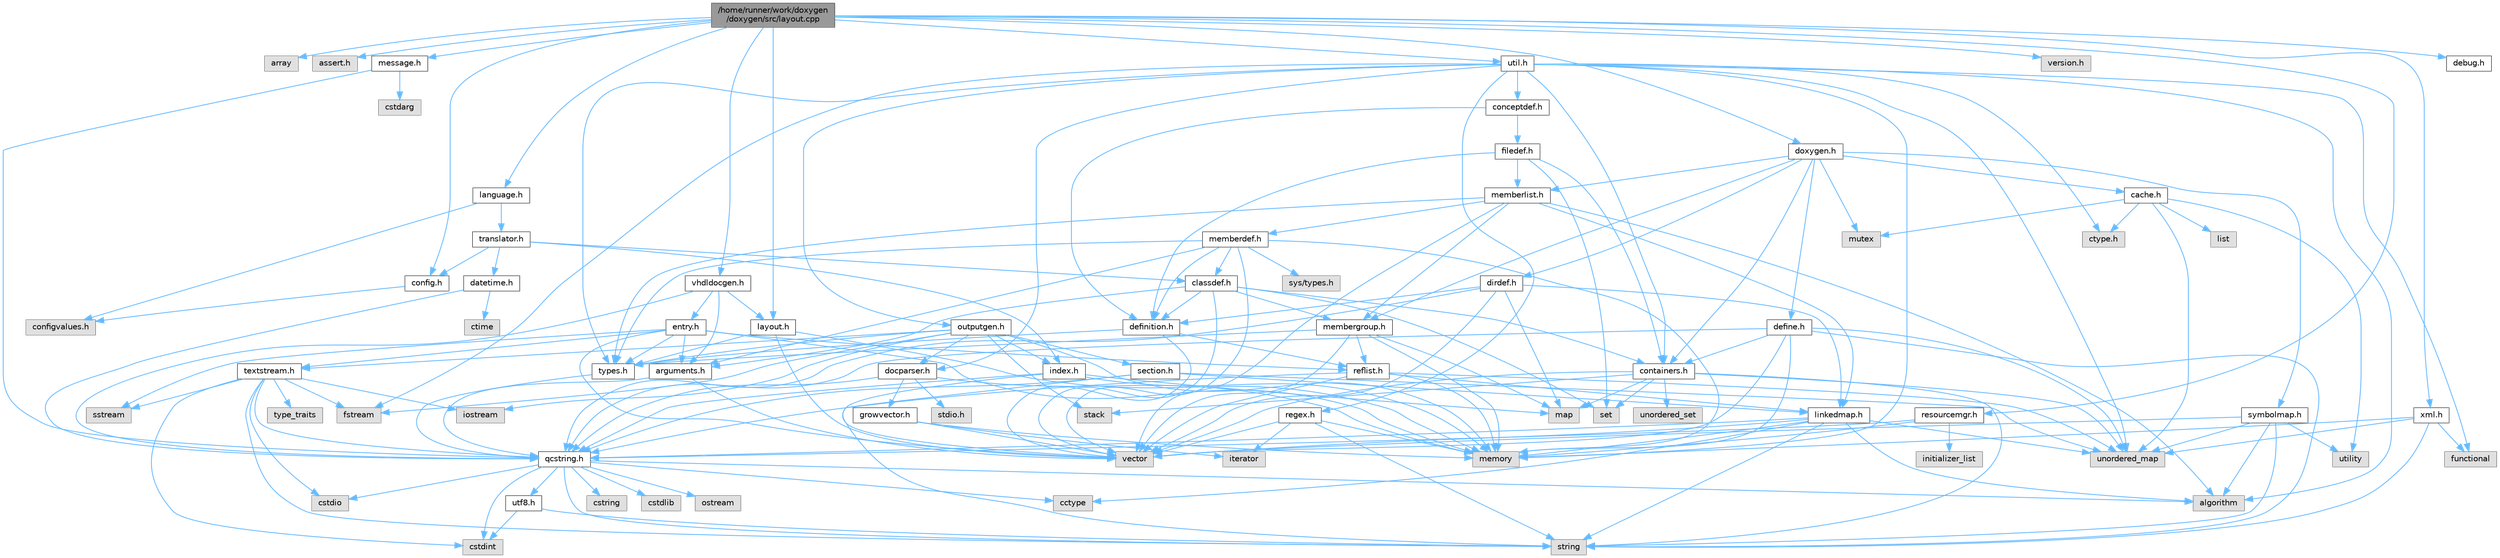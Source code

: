 digraph "/home/runner/work/doxygen/doxygen/src/layout.cpp"
{
 // INTERACTIVE_SVG=YES
 // LATEX_PDF_SIZE
  bgcolor="transparent";
  edge [fontname=Helvetica,fontsize=10,labelfontname=Helvetica,labelfontsize=10];
  node [fontname=Helvetica,fontsize=10,shape=box,height=0.2,width=0.4];
  Node1 [label="/home/runner/work/doxygen\l/doxygen/src/layout.cpp",height=0.2,width=0.4,color="gray40", fillcolor="grey60", style="filled", fontcolor="black",tooltip=" "];
  Node1 -> Node2 [color="steelblue1",style="solid"];
  Node2 [label="array",height=0.2,width=0.4,color="grey60", fillcolor="#E0E0E0", style="filled",tooltip=" "];
  Node1 -> Node3 [color="steelblue1",style="solid"];
  Node3 [label="assert.h",height=0.2,width=0.4,color="grey60", fillcolor="#E0E0E0", style="filled",tooltip=" "];
  Node1 -> Node4 [color="steelblue1",style="solid"];
  Node4 [label="layout.h",height=0.2,width=0.4,color="grey40", fillcolor="white", style="filled",URL="$db/d51/layout_8h.html",tooltip=" "];
  Node4 -> Node5 [color="steelblue1",style="solid"];
  Node5 [label="memory",height=0.2,width=0.4,color="grey60", fillcolor="#E0E0E0", style="filled",tooltip=" "];
  Node4 -> Node6 [color="steelblue1",style="solid"];
  Node6 [label="vector",height=0.2,width=0.4,color="grey60", fillcolor="#E0E0E0", style="filled",tooltip=" "];
  Node4 -> Node7 [color="steelblue1",style="solid"];
  Node7 [label="types.h",height=0.2,width=0.4,color="grey40", fillcolor="white", style="filled",URL="$d9/d49/types_8h.html",tooltip="This file contains a number of basic enums and types."];
  Node7 -> Node8 [color="steelblue1",style="solid"];
  Node8 [label="qcstring.h",height=0.2,width=0.4,color="grey40", fillcolor="white", style="filled",URL="$d7/d5c/qcstring_8h.html",tooltip=" "];
  Node8 -> Node9 [color="steelblue1",style="solid"];
  Node9 [label="string",height=0.2,width=0.4,color="grey60", fillcolor="#E0E0E0", style="filled",tooltip=" "];
  Node8 -> Node10 [color="steelblue1",style="solid"];
  Node10 [label="algorithm",height=0.2,width=0.4,color="grey60", fillcolor="#E0E0E0", style="filled",tooltip=" "];
  Node8 -> Node11 [color="steelblue1",style="solid"];
  Node11 [label="cctype",height=0.2,width=0.4,color="grey60", fillcolor="#E0E0E0", style="filled",tooltip=" "];
  Node8 -> Node12 [color="steelblue1",style="solid"];
  Node12 [label="cstring",height=0.2,width=0.4,color="grey60", fillcolor="#E0E0E0", style="filled",tooltip=" "];
  Node8 -> Node13 [color="steelblue1",style="solid"];
  Node13 [label="cstdio",height=0.2,width=0.4,color="grey60", fillcolor="#E0E0E0", style="filled",tooltip=" "];
  Node8 -> Node14 [color="steelblue1",style="solid"];
  Node14 [label="cstdlib",height=0.2,width=0.4,color="grey60", fillcolor="#E0E0E0", style="filled",tooltip=" "];
  Node8 -> Node15 [color="steelblue1",style="solid"];
  Node15 [label="cstdint",height=0.2,width=0.4,color="grey60", fillcolor="#E0E0E0", style="filled",tooltip=" "];
  Node8 -> Node16 [color="steelblue1",style="solid"];
  Node16 [label="ostream",height=0.2,width=0.4,color="grey60", fillcolor="#E0E0E0", style="filled",tooltip=" "];
  Node8 -> Node17 [color="steelblue1",style="solid"];
  Node17 [label="utf8.h",height=0.2,width=0.4,color="grey40", fillcolor="white", style="filled",URL="$db/d7c/utf8_8h.html",tooltip="Various UTF8 related helper functions."];
  Node17 -> Node15 [color="steelblue1",style="solid"];
  Node17 -> Node9 [color="steelblue1",style="solid"];
  Node1 -> Node18 [color="steelblue1",style="solid"];
  Node18 [label="message.h",height=0.2,width=0.4,color="grey40", fillcolor="white", style="filled",URL="$d2/d0d/message_8h.html",tooltip=" "];
  Node18 -> Node19 [color="steelblue1",style="solid"];
  Node19 [label="cstdarg",height=0.2,width=0.4,color="grey60", fillcolor="#E0E0E0", style="filled",tooltip=" "];
  Node18 -> Node8 [color="steelblue1",style="solid"];
  Node1 -> Node20 [color="steelblue1",style="solid"];
  Node20 [label="language.h",height=0.2,width=0.4,color="grey40", fillcolor="white", style="filled",URL="$d8/dce/language_8h.html",tooltip=" "];
  Node20 -> Node21 [color="steelblue1",style="solid"];
  Node21 [label="translator.h",height=0.2,width=0.4,color="grey40", fillcolor="white", style="filled",URL="$d9/df1/translator_8h.html",tooltip=" "];
  Node21 -> Node22 [color="steelblue1",style="solid"];
  Node22 [label="classdef.h",height=0.2,width=0.4,color="grey40", fillcolor="white", style="filled",URL="$d1/da6/classdef_8h.html",tooltip=" "];
  Node22 -> Node6 [color="steelblue1",style="solid"];
  Node22 -> Node23 [color="steelblue1",style="solid"];
  Node23 [label="set",height=0.2,width=0.4,color="grey60", fillcolor="#E0E0E0", style="filled",tooltip=" "];
  Node22 -> Node24 [color="steelblue1",style="solid"];
  Node24 [label="containers.h",height=0.2,width=0.4,color="grey40", fillcolor="white", style="filled",URL="$d5/d75/containers_8h.html",tooltip=" "];
  Node24 -> Node6 [color="steelblue1",style="solid"];
  Node24 -> Node9 [color="steelblue1",style="solid"];
  Node24 -> Node23 [color="steelblue1",style="solid"];
  Node24 -> Node25 [color="steelblue1",style="solid"];
  Node25 [label="map",height=0.2,width=0.4,color="grey60", fillcolor="#E0E0E0", style="filled",tooltip=" "];
  Node24 -> Node26 [color="steelblue1",style="solid"];
  Node26 [label="unordered_set",height=0.2,width=0.4,color="grey60", fillcolor="#E0E0E0", style="filled",tooltip=" "];
  Node24 -> Node27 [color="steelblue1",style="solid"];
  Node27 [label="unordered_map",height=0.2,width=0.4,color="grey60", fillcolor="#E0E0E0", style="filled",tooltip=" "];
  Node24 -> Node28 [color="steelblue1",style="solid"];
  Node28 [label="stack",height=0.2,width=0.4,color="grey60", fillcolor="#E0E0E0", style="filled",tooltip=" "];
  Node22 -> Node29 [color="steelblue1",style="solid"];
  Node29 [label="definition.h",height=0.2,width=0.4,color="grey40", fillcolor="white", style="filled",URL="$df/da1/definition_8h.html",tooltip=" "];
  Node29 -> Node6 [color="steelblue1",style="solid"];
  Node29 -> Node7 [color="steelblue1",style="solid"];
  Node29 -> Node30 [color="steelblue1",style="solid"];
  Node30 [label="reflist.h",height=0.2,width=0.4,color="grey40", fillcolor="white", style="filled",URL="$d1/d02/reflist_8h.html",tooltip=" "];
  Node30 -> Node6 [color="steelblue1",style="solid"];
  Node30 -> Node27 [color="steelblue1",style="solid"];
  Node30 -> Node5 [color="steelblue1",style="solid"];
  Node30 -> Node8 [color="steelblue1",style="solid"];
  Node30 -> Node31 [color="steelblue1",style="solid"];
  Node31 [label="linkedmap.h",height=0.2,width=0.4,color="grey40", fillcolor="white", style="filled",URL="$da/de1/linkedmap_8h.html",tooltip=" "];
  Node31 -> Node27 [color="steelblue1",style="solid"];
  Node31 -> Node6 [color="steelblue1",style="solid"];
  Node31 -> Node5 [color="steelblue1",style="solid"];
  Node31 -> Node9 [color="steelblue1",style="solid"];
  Node31 -> Node10 [color="steelblue1",style="solid"];
  Node31 -> Node11 [color="steelblue1",style="solid"];
  Node31 -> Node8 [color="steelblue1",style="solid"];
  Node22 -> Node32 [color="steelblue1",style="solid"];
  Node32 [label="arguments.h",height=0.2,width=0.4,color="grey40", fillcolor="white", style="filled",URL="$df/d9b/arguments_8h.html",tooltip=" "];
  Node32 -> Node6 [color="steelblue1",style="solid"];
  Node32 -> Node8 [color="steelblue1",style="solid"];
  Node22 -> Node33 [color="steelblue1",style="solid"];
  Node33 [label="membergroup.h",height=0.2,width=0.4,color="grey40", fillcolor="white", style="filled",URL="$d9/d11/membergroup_8h.html",tooltip=" "];
  Node33 -> Node6 [color="steelblue1",style="solid"];
  Node33 -> Node25 [color="steelblue1",style="solid"];
  Node33 -> Node5 [color="steelblue1",style="solid"];
  Node33 -> Node7 [color="steelblue1",style="solid"];
  Node33 -> Node30 [color="steelblue1",style="solid"];
  Node21 -> Node34 [color="steelblue1",style="solid"];
  Node34 [label="config.h",height=0.2,width=0.4,color="grey40", fillcolor="white", style="filled",URL="$db/d16/config_8h.html",tooltip=" "];
  Node34 -> Node35 [color="steelblue1",style="solid"];
  Node35 [label="configvalues.h",height=0.2,width=0.4,color="grey60", fillcolor="#E0E0E0", style="filled",tooltip=" "];
  Node21 -> Node36 [color="steelblue1",style="solid"];
  Node36 [label="datetime.h",height=0.2,width=0.4,color="grey40", fillcolor="white", style="filled",URL="$de/d1b/datetime_8h.html",tooltip=" "];
  Node36 -> Node37 [color="steelblue1",style="solid"];
  Node37 [label="ctime",height=0.2,width=0.4,color="grey60", fillcolor="#E0E0E0", style="filled",tooltip=" "];
  Node36 -> Node8 [color="steelblue1",style="solid"];
  Node21 -> Node38 [color="steelblue1",style="solid"];
  Node38 [label="index.h",height=0.2,width=0.4,color="grey40", fillcolor="white", style="filled",URL="$d1/db5/index_8h.html",tooltip=" "];
  Node38 -> Node5 [color="steelblue1",style="solid"];
  Node38 -> Node6 [color="steelblue1",style="solid"];
  Node38 -> Node25 [color="steelblue1",style="solid"];
  Node38 -> Node8 [color="steelblue1",style="solid"];
  Node20 -> Node35 [color="steelblue1",style="solid"];
  Node1 -> Node39 [color="steelblue1",style="solid"];
  Node39 [label="vhdldocgen.h",height=0.2,width=0.4,color="grey40", fillcolor="white", style="filled",URL="$dd/dec/vhdldocgen_8h.html",tooltip=" "];
  Node39 -> Node8 [color="steelblue1",style="solid"];
  Node39 -> Node4 [color="steelblue1",style="solid"];
  Node39 -> Node32 [color="steelblue1",style="solid"];
  Node39 -> Node40 [color="steelblue1",style="solid"];
  Node40 [label="entry.h",height=0.2,width=0.4,color="grey40", fillcolor="white", style="filled",URL="$d1/dc6/entry_8h.html",tooltip=" "];
  Node40 -> Node6 [color="steelblue1",style="solid"];
  Node40 -> Node5 [color="steelblue1",style="solid"];
  Node40 -> Node41 [color="steelblue1",style="solid"];
  Node41 [label="sstream",height=0.2,width=0.4,color="grey60", fillcolor="#E0E0E0", style="filled",tooltip=" "];
  Node40 -> Node7 [color="steelblue1",style="solid"];
  Node40 -> Node32 [color="steelblue1",style="solid"];
  Node40 -> Node30 [color="steelblue1",style="solid"];
  Node40 -> Node42 [color="steelblue1",style="solid"];
  Node42 [label="textstream.h",height=0.2,width=0.4,color="grey40", fillcolor="white", style="filled",URL="$d4/d7d/textstream_8h.html",tooltip=" "];
  Node42 -> Node9 [color="steelblue1",style="solid"];
  Node42 -> Node43 [color="steelblue1",style="solid"];
  Node43 [label="iostream",height=0.2,width=0.4,color="grey60", fillcolor="#E0E0E0", style="filled",tooltip=" "];
  Node42 -> Node41 [color="steelblue1",style="solid"];
  Node42 -> Node15 [color="steelblue1",style="solid"];
  Node42 -> Node13 [color="steelblue1",style="solid"];
  Node42 -> Node44 [color="steelblue1",style="solid"];
  Node44 [label="fstream",height=0.2,width=0.4,color="grey60", fillcolor="#E0E0E0", style="filled",tooltip=" "];
  Node42 -> Node45 [color="steelblue1",style="solid"];
  Node45 [label="type_traits",height=0.2,width=0.4,color="grey60", fillcolor="#E0E0E0", style="filled",tooltip=" "];
  Node42 -> Node8 [color="steelblue1",style="solid"];
  Node1 -> Node46 [color="steelblue1",style="solid"];
  Node46 [label="util.h",height=0.2,width=0.4,color="grey40", fillcolor="white", style="filled",URL="$d8/d3c/util_8h.html",tooltip="A bunch of utility functions."];
  Node46 -> Node5 [color="steelblue1",style="solid"];
  Node46 -> Node27 [color="steelblue1",style="solid"];
  Node46 -> Node10 [color="steelblue1",style="solid"];
  Node46 -> Node47 [color="steelblue1",style="solid"];
  Node47 [label="functional",height=0.2,width=0.4,color="grey60", fillcolor="#E0E0E0", style="filled",tooltip=" "];
  Node46 -> Node44 [color="steelblue1",style="solid"];
  Node46 -> Node48 [color="steelblue1",style="solid"];
  Node48 [label="ctype.h",height=0.2,width=0.4,color="grey60", fillcolor="#E0E0E0", style="filled",tooltip=" "];
  Node46 -> Node7 [color="steelblue1",style="solid"];
  Node46 -> Node49 [color="steelblue1",style="solid"];
  Node49 [label="docparser.h",height=0.2,width=0.4,color="grey40", fillcolor="white", style="filled",URL="$de/d9c/docparser_8h.html",tooltip=" "];
  Node49 -> Node50 [color="steelblue1",style="solid"];
  Node50 [label="stdio.h",height=0.2,width=0.4,color="grey60", fillcolor="#E0E0E0", style="filled",tooltip=" "];
  Node49 -> Node5 [color="steelblue1",style="solid"];
  Node49 -> Node8 [color="steelblue1",style="solid"];
  Node49 -> Node51 [color="steelblue1",style="solid"];
  Node51 [label="growvector.h",height=0.2,width=0.4,color="grey40", fillcolor="white", style="filled",URL="$d7/d50/growvector_8h.html",tooltip=" "];
  Node51 -> Node6 [color="steelblue1",style="solid"];
  Node51 -> Node5 [color="steelblue1",style="solid"];
  Node51 -> Node52 [color="steelblue1",style="solid"];
  Node52 [label="iterator",height=0.2,width=0.4,color="grey60", fillcolor="#E0E0E0", style="filled",tooltip=" "];
  Node46 -> Node24 [color="steelblue1",style="solid"];
  Node46 -> Node53 [color="steelblue1",style="solid"];
  Node53 [label="outputgen.h",height=0.2,width=0.4,color="grey40", fillcolor="white", style="filled",URL="$df/d06/outputgen_8h.html",tooltip=" "];
  Node53 -> Node5 [color="steelblue1",style="solid"];
  Node53 -> Node28 [color="steelblue1",style="solid"];
  Node53 -> Node43 [color="steelblue1",style="solid"];
  Node53 -> Node44 [color="steelblue1",style="solid"];
  Node53 -> Node7 [color="steelblue1",style="solid"];
  Node53 -> Node38 [color="steelblue1",style="solid"];
  Node53 -> Node54 [color="steelblue1",style="solid"];
  Node54 [label="section.h",height=0.2,width=0.4,color="grey40", fillcolor="white", style="filled",URL="$d1/d2a/section_8h.html",tooltip=" "];
  Node54 -> Node9 [color="steelblue1",style="solid"];
  Node54 -> Node27 [color="steelblue1",style="solid"];
  Node54 -> Node8 [color="steelblue1",style="solid"];
  Node54 -> Node31 [color="steelblue1",style="solid"];
  Node53 -> Node42 [color="steelblue1",style="solid"];
  Node53 -> Node49 [color="steelblue1",style="solid"];
  Node46 -> Node55 [color="steelblue1",style="solid"];
  Node55 [label="regex.h",height=0.2,width=0.4,color="grey40", fillcolor="white", style="filled",URL="$d1/d21/regex_8h.html",tooltip=" "];
  Node55 -> Node5 [color="steelblue1",style="solid"];
  Node55 -> Node9 [color="steelblue1",style="solid"];
  Node55 -> Node6 [color="steelblue1",style="solid"];
  Node55 -> Node52 [color="steelblue1",style="solid"];
  Node46 -> Node56 [color="steelblue1",style="solid"];
  Node56 [label="conceptdef.h",height=0.2,width=0.4,color="grey40", fillcolor="white", style="filled",URL="$da/df1/conceptdef_8h.html",tooltip=" "];
  Node56 -> Node29 [color="steelblue1",style="solid"];
  Node56 -> Node57 [color="steelblue1",style="solid"];
  Node57 [label="filedef.h",height=0.2,width=0.4,color="grey40", fillcolor="white", style="filled",URL="$d4/d3a/filedef_8h.html",tooltip=" "];
  Node57 -> Node23 [color="steelblue1",style="solid"];
  Node57 -> Node29 [color="steelblue1",style="solid"];
  Node57 -> Node58 [color="steelblue1",style="solid"];
  Node58 [label="memberlist.h",height=0.2,width=0.4,color="grey40", fillcolor="white", style="filled",URL="$dd/d78/memberlist_8h.html",tooltip=" "];
  Node58 -> Node6 [color="steelblue1",style="solid"];
  Node58 -> Node10 [color="steelblue1",style="solid"];
  Node58 -> Node59 [color="steelblue1",style="solid"];
  Node59 [label="memberdef.h",height=0.2,width=0.4,color="grey40", fillcolor="white", style="filled",URL="$d4/d46/memberdef_8h.html",tooltip=" "];
  Node59 -> Node6 [color="steelblue1",style="solid"];
  Node59 -> Node5 [color="steelblue1",style="solid"];
  Node59 -> Node60 [color="steelblue1",style="solid"];
  Node60 [label="sys/types.h",height=0.2,width=0.4,color="grey60", fillcolor="#E0E0E0", style="filled",tooltip=" "];
  Node59 -> Node7 [color="steelblue1",style="solid"];
  Node59 -> Node29 [color="steelblue1",style="solid"];
  Node59 -> Node32 [color="steelblue1",style="solid"];
  Node59 -> Node22 [color="steelblue1",style="solid"];
  Node58 -> Node31 [color="steelblue1",style="solid"];
  Node58 -> Node7 [color="steelblue1",style="solid"];
  Node58 -> Node33 [color="steelblue1",style="solid"];
  Node57 -> Node24 [color="steelblue1",style="solid"];
  Node1 -> Node61 [color="steelblue1",style="solid"];
  Node61 [label="doxygen.h",height=0.2,width=0.4,color="grey40", fillcolor="white", style="filled",URL="$d1/da1/doxygen_8h.html",tooltip=" "];
  Node61 -> Node62 [color="steelblue1",style="solid"];
  Node62 [label="mutex",height=0.2,width=0.4,color="grey60", fillcolor="#E0E0E0", style="filled",tooltip=" "];
  Node61 -> Node24 [color="steelblue1",style="solid"];
  Node61 -> Node33 [color="steelblue1",style="solid"];
  Node61 -> Node63 [color="steelblue1",style="solid"];
  Node63 [label="dirdef.h",height=0.2,width=0.4,color="grey40", fillcolor="white", style="filled",URL="$d6/d15/dirdef_8h.html",tooltip=" "];
  Node63 -> Node6 [color="steelblue1",style="solid"];
  Node63 -> Node25 [color="steelblue1",style="solid"];
  Node63 -> Node8 [color="steelblue1",style="solid"];
  Node63 -> Node31 [color="steelblue1",style="solid"];
  Node63 -> Node29 [color="steelblue1",style="solid"];
  Node61 -> Node58 [color="steelblue1",style="solid"];
  Node61 -> Node64 [color="steelblue1",style="solid"];
  Node64 [label="define.h",height=0.2,width=0.4,color="grey40", fillcolor="white", style="filled",URL="$df/d67/define_8h.html",tooltip=" "];
  Node64 -> Node6 [color="steelblue1",style="solid"];
  Node64 -> Node5 [color="steelblue1",style="solid"];
  Node64 -> Node9 [color="steelblue1",style="solid"];
  Node64 -> Node27 [color="steelblue1",style="solid"];
  Node64 -> Node8 [color="steelblue1",style="solid"];
  Node64 -> Node24 [color="steelblue1",style="solid"];
  Node61 -> Node65 [color="steelblue1",style="solid"];
  Node65 [label="cache.h",height=0.2,width=0.4,color="grey40", fillcolor="white", style="filled",URL="$d3/d26/cache_8h.html",tooltip=" "];
  Node65 -> Node66 [color="steelblue1",style="solid"];
  Node66 [label="list",height=0.2,width=0.4,color="grey60", fillcolor="#E0E0E0", style="filled",tooltip=" "];
  Node65 -> Node27 [color="steelblue1",style="solid"];
  Node65 -> Node62 [color="steelblue1",style="solid"];
  Node65 -> Node67 [color="steelblue1",style="solid"];
  Node67 [label="utility",height=0.2,width=0.4,color="grey60", fillcolor="#E0E0E0", style="filled",tooltip=" "];
  Node65 -> Node48 [color="steelblue1",style="solid"];
  Node61 -> Node68 [color="steelblue1",style="solid"];
  Node68 [label="symbolmap.h",height=0.2,width=0.4,color="grey40", fillcolor="white", style="filled",URL="$d7/ddd/symbolmap_8h.html",tooltip=" "];
  Node68 -> Node10 [color="steelblue1",style="solid"];
  Node68 -> Node27 [color="steelblue1",style="solid"];
  Node68 -> Node6 [color="steelblue1",style="solid"];
  Node68 -> Node9 [color="steelblue1",style="solid"];
  Node68 -> Node67 [color="steelblue1",style="solid"];
  Node1 -> Node69 [color="steelblue1",style="solid"];
  Node69 [label="version.h",height=0.2,width=0.4,color="grey60", fillcolor="#E0E0E0", style="filled",tooltip=" "];
  Node1 -> Node34 [color="steelblue1",style="solid"];
  Node1 -> Node70 [color="steelblue1",style="solid"];
  Node70 [label="xml.h",height=0.2,width=0.4,color="grey40", fillcolor="white", style="filled",URL="$d0/d62/xml_8h.html",tooltip=" "];
  Node70 -> Node5 [color="steelblue1",style="solid"];
  Node70 -> Node47 [color="steelblue1",style="solid"];
  Node70 -> Node9 [color="steelblue1",style="solid"];
  Node70 -> Node27 [color="steelblue1",style="solid"];
  Node1 -> Node71 [color="steelblue1",style="solid"];
  Node71 [label="resourcemgr.h",height=0.2,width=0.4,color="grey40", fillcolor="white", style="filled",URL="$d6/d07/resourcemgr_8h.html",tooltip=" "];
  Node71 -> Node5 [color="steelblue1",style="solid"];
  Node71 -> Node72 [color="steelblue1",style="solid"];
  Node72 [label="initializer_list",height=0.2,width=0.4,color="grey60", fillcolor="#E0E0E0", style="filled",tooltip=" "];
  Node71 -> Node8 [color="steelblue1",style="solid"];
  Node1 -> Node73 [color="steelblue1",style="solid"];
  Node73 [label="debug.h",height=0.2,width=0.4,color="grey40", fillcolor="white", style="filled",URL="$db/d16/debug_8h.html",tooltip=" "];
}
